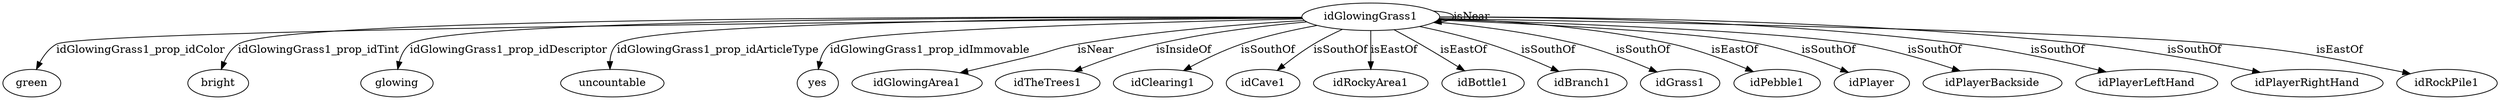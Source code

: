 digraph  {
idGlowingGrass1 [node_type=entity_node];
green [node_type=property_node];
bright [node_type=property_node];
glowing [node_type=property_node];
uncountable [node_type=property_node];
yes [node_type=property_node];
idGlowingArea1 [node_type=entity_node];
idTheTrees1 [node_type=entity_node];
idClearing1 [node_type=entity_node];
idCave1 [node_type=entity_node];
idRockyArea1 [node_type=entity_node];
idBottle1 [node_type=entity_node];
idBranch1 [node_type=entity_node];
idGrass1 [node_type=entity_node];
idPebble1 [node_type=entity_node];
idPlayer [node_type=entity_node];
idPlayerBackside [node_type=entity_node];
idPlayerLeftHand [node_type=entity_node];
idPlayerRightHand [node_type=entity_node];
idRockPile1 [node_type=entity_node];
idGlowingGrass1 -> green  [edge_type=property, label=idGlowingGrass1_prop_idColor];
idGlowingGrass1 -> bright  [edge_type=property, label=idGlowingGrass1_prop_idTint];
idGlowingGrass1 -> glowing  [edge_type=property, label=idGlowingGrass1_prop_idDescriptor];
idGlowingGrass1 -> uncountable  [edge_type=property, label=idGlowingGrass1_prop_idArticleType];
idGlowingGrass1 -> yes  [edge_type=property, label=idGlowingGrass1_prop_idImmovable];
idGlowingGrass1 -> idGlowingArea1  [edge_type=relationship, label=isNear];
idGlowingGrass1 -> idTheTrees1  [edge_type=relationship, label=isInsideOf];
idGlowingGrass1 -> idGlowingGrass1  [edge_type=relationship, label=isNear];
idGlowingGrass1 -> idClearing1  [edge_type=relationship, label=isSouthOf];
idGlowingGrass1 -> idCave1  [edge_type=relationship, label=isSouthOf];
idGlowingGrass1 -> idRockyArea1  [edge_type=relationship, label=isEastOf];
idGlowingGrass1 -> idBottle1  [edge_type=relationship, label=isEastOf];
idGlowingGrass1 -> idBranch1  [edge_type=relationship, label=isSouthOf];
idGlowingGrass1 -> idGrass1  [edge_type=relationship, label=isSouthOf];
idGlowingGrass1 -> idPebble1  [edge_type=relationship, label=isEastOf];
idGlowingGrass1 -> idPlayer  [edge_type=relationship, label=isSouthOf];
idGlowingGrass1 -> idPlayerBackside  [edge_type=relationship, label=isSouthOf];
idGlowingGrass1 -> idPlayerLeftHand  [edge_type=relationship, label=isSouthOf];
idGlowingGrass1 -> idPlayerRightHand  [edge_type=relationship, label=isSouthOf];
idGlowingGrass1 -> idRockPile1  [edge_type=relationship, label=isEastOf];
}
